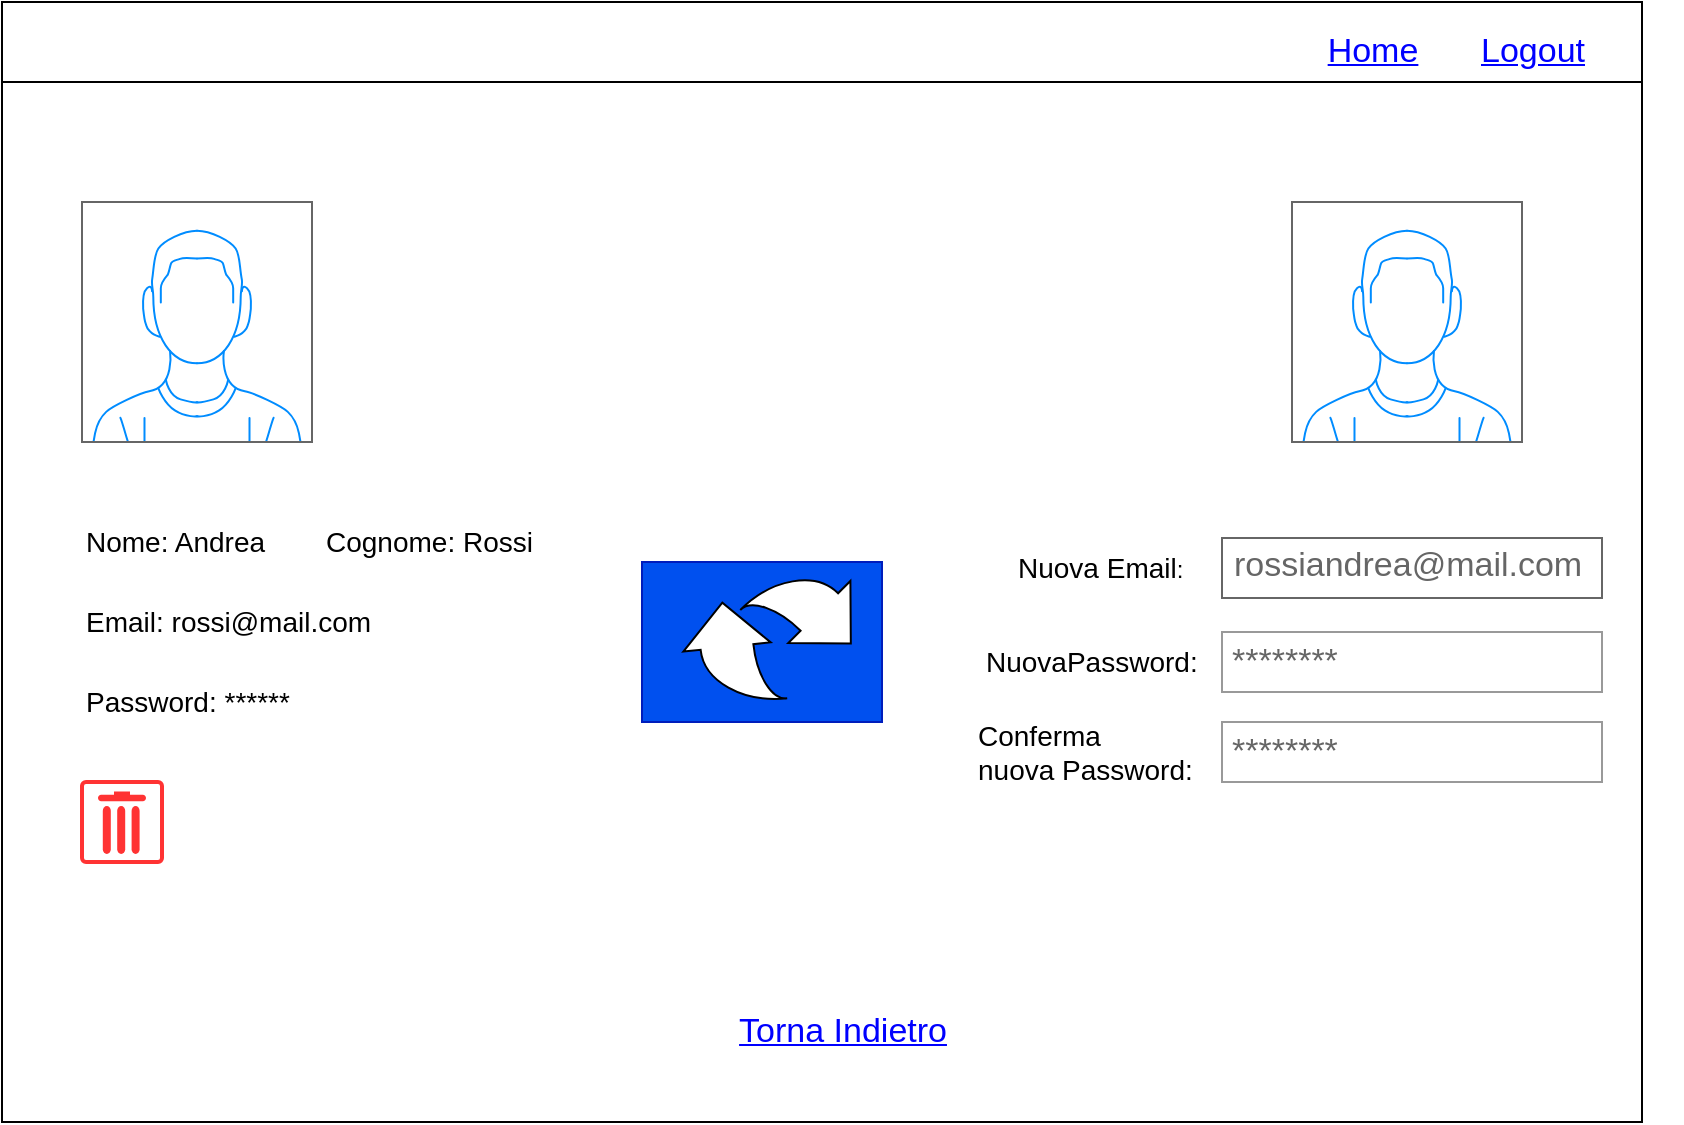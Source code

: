 <mxfile version="12.5.3" type="device"><diagram id="dD765bvS_7APpeUP7Ll5" name="Page-1"><mxGraphModel dx="1024" dy="592" grid="1" gridSize="10" guides="1" tooltips="1" connect="1" arrows="1" fold="1" page="1" pageScale="1" pageWidth="1169" pageHeight="827" math="0" shadow="0"><root><mxCell id="0"/><mxCell id="1" parent="0"/><mxCell id="Tp1jmQ3tfZpSguUtJdTF-18" value="." style="rounded=0;whiteSpace=wrap;html=1;" parent="1" vertex="1"><mxGeometry x="120" y="20" width="820" height="560" as="geometry"/></mxCell><mxCell id="Tp1jmQ3tfZpSguUtJdTF-5" value="&lt;font style=&quot;font-size: 14px&quot;&gt;&lt;font&gt;Nome&lt;/font&gt;: Andrea&lt;/font&gt;" style="text;html=1;align=left;verticalAlign=middle;resizable=0;points=[];autosize=1;" parent="1" vertex="1"><mxGeometry x="160" y="280" width="110" height="20" as="geometry"/></mxCell><mxCell id="Tp1jmQ3tfZpSguUtJdTF-6" value="&lt;font style=&quot;font-size: 14px&quot;&gt;Cognome: Rossi&lt;/font&gt;" style="text;html=1;align=left;verticalAlign=middle;resizable=0;points=[];autosize=1;" parent="1" vertex="1"><mxGeometry x="280" y="280" width="120" height="20" as="geometry"/></mxCell><mxCell id="Tp1jmQ3tfZpSguUtJdTF-7" value="&lt;font style=&quot;font-size: 14px&quot;&gt;Email: rossi@mail.com&lt;/font&gt;" style="text;html=1;align=left;verticalAlign=middle;resizable=0;points=[];autosize=1;" parent="1" vertex="1"><mxGeometry x="160" y="320" width="160" height="20" as="geometry"/></mxCell><mxCell id="Tp1jmQ3tfZpSguUtJdTF-12" value="" style="group" parent="1" vertex="1" connectable="0"><mxGeometry x="440" y="300" width="120" height="80" as="geometry"/></mxCell><mxCell id="Tp1jmQ3tfZpSguUtJdTF-11" value="" style="rounded=0;whiteSpace=wrap;html=1;fillColor=#0050ef;strokeColor=#001DBC;fontColor=#ffffff;" parent="Tp1jmQ3tfZpSguUtJdTF-12" vertex="1"><mxGeometry width="120" height="80" as="geometry"/></mxCell><mxCell id="Tp1jmQ3tfZpSguUtJdTF-10" value="" style="group" parent="Tp1jmQ3tfZpSguUtJdTF-12" vertex="1" connectable="0"><mxGeometry x="20" width="90" height="70" as="geometry"/></mxCell><mxCell id="Tp1jmQ3tfZpSguUtJdTF-8" value="" style="html=1;shadow=0;dashed=0;align=center;verticalAlign=middle;shape=mxgraph.arrows2.jumpInArrow;dy=13.26;dx=22.26;arrowHead=43.92;rotation=45;" parent="Tp1jmQ3tfZpSguUtJdTF-10" vertex="1"><mxGeometry x="39.063" width="50.938" height="49.214" as="geometry"/></mxCell><mxCell id="Tp1jmQ3tfZpSguUtJdTF-9" value="" style="html=1;shadow=0;dashed=0;align=center;verticalAlign=middle;shape=mxgraph.arrows2.jumpInArrow;dy=13.26;dx=22.26;arrowHead=43.92;rotation=-96;" parent="Tp1jmQ3tfZpSguUtJdTF-10" vertex="1"><mxGeometry y="20.786" width="50.938" height="49.214" as="geometry"/></mxCell><mxCell id="Tp1jmQ3tfZpSguUtJdTF-15" value="Torna Indietro" style="shape=rectangle;strokeColor=none;fillColor=none;linkText=;fontSize=17;fontColor=#0000ff;fontStyle=4;html=1;align=center;" parent="1" vertex="1"><mxGeometry x="465" y="520" width="150" height="30" as="geometry"/></mxCell><mxCell id="Tp1jmQ3tfZpSguUtJdTF-16" value="Logout" style="shape=rectangle;strokeColor=none;fillColor=none;linkText=;fontSize=17;fontColor=#0000ff;fontStyle=4;html=1;align=center;" parent="1" vertex="1"><mxGeometry x="810" y="30" width="150" height="30" as="geometry"/></mxCell><mxCell id="Tp1jmQ3tfZpSguUtJdTF-17" value="Home" style="shape=rectangle;strokeColor=none;fillColor=none;linkText=;fontSize=17;fontColor=#0000ff;fontStyle=4;html=1;align=center;" parent="1" vertex="1"><mxGeometry x="730" y="30" width="150" height="30" as="geometry"/></mxCell><mxCell id="Tp1jmQ3tfZpSguUtJdTF-24" value="" style="endArrow=none;html=1;" parent="1" edge="1"><mxGeometry width="50" height="50" relative="1" as="geometry"><mxPoint x="120" y="60.0" as="sourcePoint"/><mxPoint x="940" y="60" as="targetPoint"/></mxGeometry></mxCell><mxCell id="Tp1jmQ3tfZpSguUtJdTF-26" value="&lt;font style=&quot;font-size: 14px&quot;&gt;Password: ******&lt;/font&gt;" style="text;html=1;align=left;verticalAlign=middle;resizable=0;points=[];autosize=1;" parent="1" vertex="1"><mxGeometry x="160" y="360" width="120" height="20" as="geometry"/></mxCell><mxCell id="Tp1jmQ3tfZpSguUtJdTF-32" value="&lt;font style=&quot;font-size: 14px&quot;&gt;NuovaPassword:&lt;/font&gt;" style="text;html=1;align=left;verticalAlign=middle;resizable=0;points=[];autosize=1;" parent="1" vertex="1"><mxGeometry x="610" y="340" width="120" height="20" as="geometry"/></mxCell><mxCell id="Tp1jmQ3tfZpSguUtJdTF-33" value="&lt;font style=&quot;font-size: 14px&quot;&gt;Nuova Email&lt;/font&gt;:" style="text;html=1;align=left;verticalAlign=middle;resizable=0;points=[];autosize=1;" parent="1" vertex="1"><mxGeometry x="626" y="293" width="100" height="20" as="geometry"/></mxCell><mxCell id="Tp1jmQ3tfZpSguUtJdTF-34" value="********" style="strokeWidth=1;shadow=0;dashed=0;align=center;html=1;shape=mxgraph.mockup.forms.pwField;strokeColor=#999999;mainText=;align=left;fontColor=#666666;fontSize=17;spacingLeft=3;" parent="1" vertex="1"><mxGeometry x="730" y="335" width="190" height="30" as="geometry"/></mxCell><mxCell id="Tp1jmQ3tfZpSguUtJdTF-35" value="rossiandrea@mail.com" style="strokeWidth=1;shadow=0;dashed=0;align=center;html=1;shape=mxgraph.mockup.text.textBox;fontColor=#666666;align=left;fontSize=17;spacingLeft=4;spacingTop=-3;strokeColor=#666666;mainText=" parent="1" vertex="1"><mxGeometry x="730" y="288" width="190" height="30" as="geometry"/></mxCell><mxCell id="Tp1jmQ3tfZpSguUtJdTF-36" value="" style="strokeColor=#FF3333;verticalLabelPosition=bottom;shadow=0;dashed=0;verticalAlign=top;strokeWidth=2;html=1;shape=mxgraph.mockup.misc.trashcanIcon;" parent="1" vertex="1"><mxGeometry x="160" y="410" width="40" height="40" as="geometry"/></mxCell><mxCell id="EzAh-f0jepHwENHvZNcL-1" value="" style="verticalLabelPosition=bottom;shadow=0;dashed=0;align=center;html=1;verticalAlign=top;strokeWidth=1;shape=mxgraph.mockup.containers.userMale;strokeColor=#666666;strokeColor2=#008cff;" vertex="1" parent="1"><mxGeometry x="160" y="120" width="115" height="120" as="geometry"/></mxCell><mxCell id="EzAh-f0jepHwENHvZNcL-2" value="" style="verticalLabelPosition=bottom;shadow=0;dashed=0;align=center;html=1;verticalAlign=top;strokeWidth=1;shape=mxgraph.mockup.containers.userMale;strokeColor=#666666;strokeColor2=#008cff;" vertex="1" parent="1"><mxGeometry x="765" y="120" width="115" height="120" as="geometry"/></mxCell><mxCell id="EzAh-f0jepHwENHvZNcL-5" value="&lt;font style=&quot;font-size: 14px&quot;&gt;Conferma &lt;br&gt;nuova Password:&lt;/font&gt;" style="text;html=1;align=left;verticalAlign=middle;resizable=0;points=[];autosize=1;" vertex="1" parent="1"><mxGeometry x="606" y="380" width="120" height="30" as="geometry"/></mxCell><mxCell id="EzAh-f0jepHwENHvZNcL-6" value="********" style="strokeWidth=1;shadow=0;dashed=0;align=center;html=1;shape=mxgraph.mockup.forms.pwField;strokeColor=#999999;mainText=;align=left;fontColor=#666666;fontSize=17;spacingLeft=3;" vertex="1" parent="1"><mxGeometry x="730" y="380" width="190" height="30" as="geometry"/></mxCell></root></mxGraphModel></diagram></mxfile>